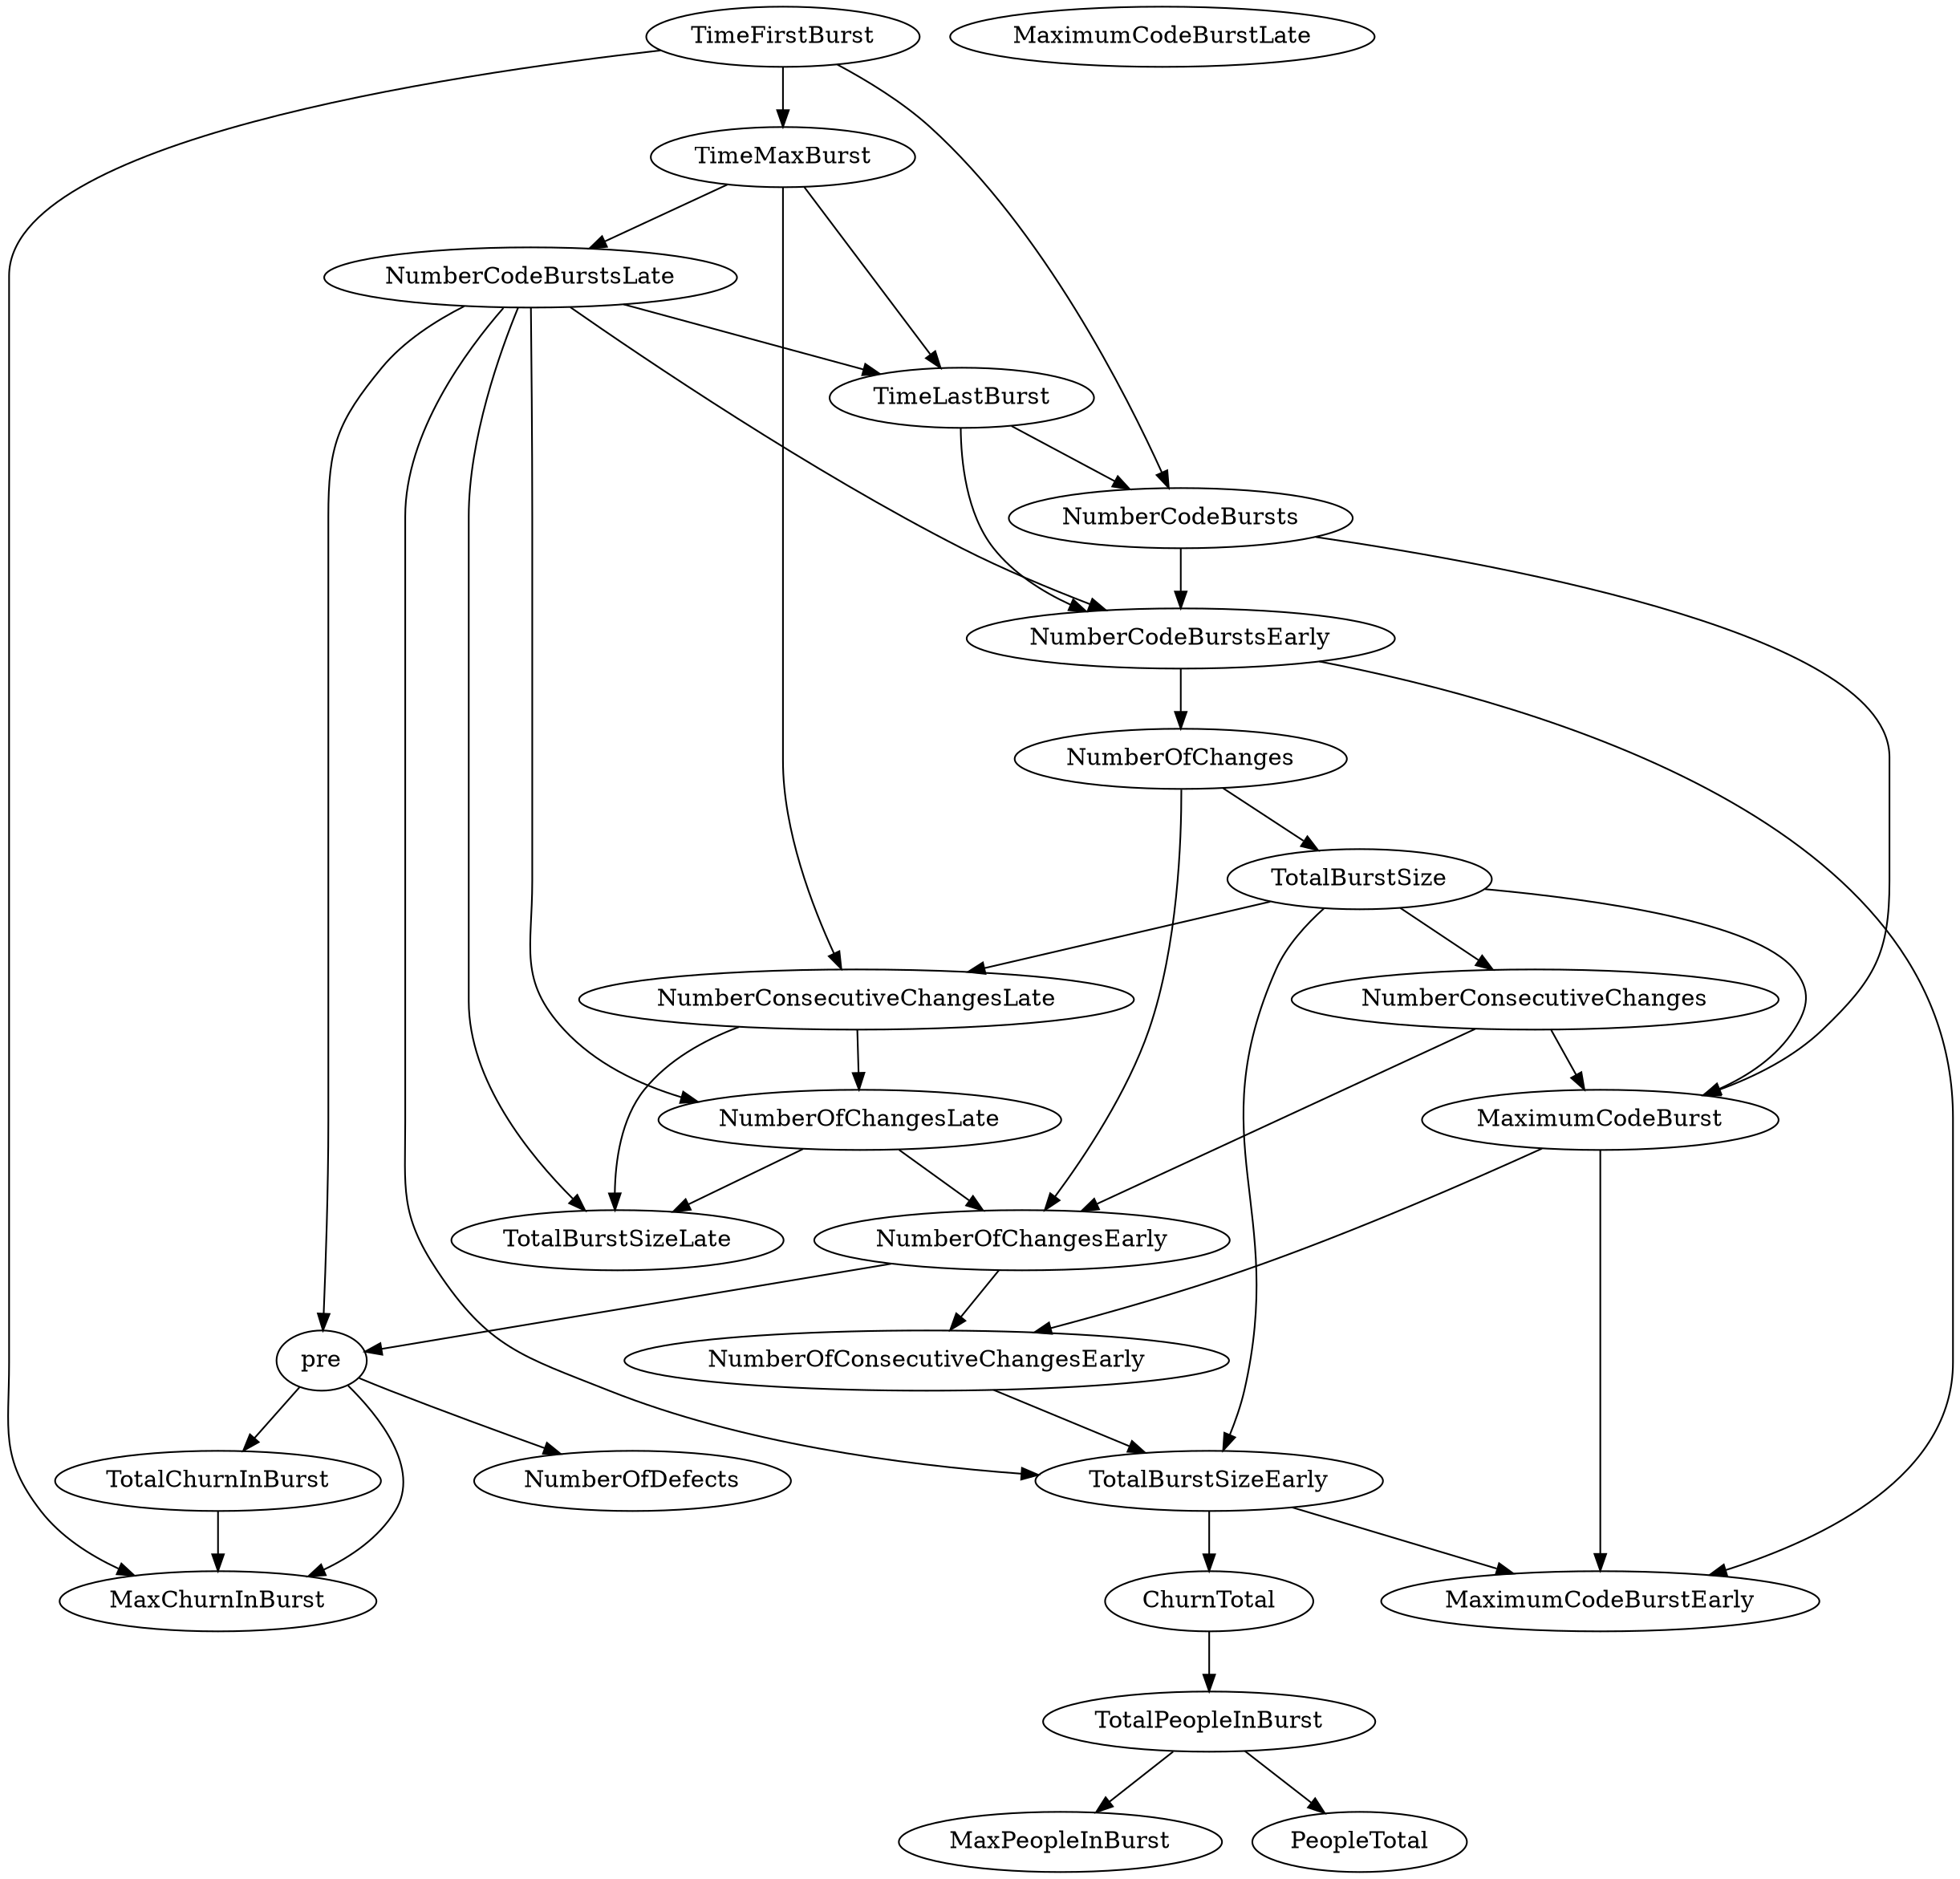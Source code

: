 digraph {
   TotalPeopleInBurst;
   MaximumCodeBurstLate;
   NumberOfChanges;
   MaxPeopleInBurst;
   TotalBurstSizeLate;
   NumberCodeBurstsLate;
   NumberOfChangesLate;
   NumberOfChangesEarly;
   MaxChurnInBurst;
   MaximumCodeBurstEarly;
   NumberCodeBurstsEarly;
   TimeFirstBurst;
   TotalChurnInBurst;
   ChurnTotal;
   MaximumCodeBurst;
   NumberOfConsecutiveChangesEarly;
   NumberConsecutiveChangesLate;
   TotalBurstSizeEarly;
   TotalBurstSize;
   TimeMaxBurst;
   NumberConsecutiveChanges;
   TimeLastBurst;
   NumberCodeBursts;
   PeopleTotal;
   pre;
   NumberOfDefects;
   TotalPeopleInBurst -> MaxPeopleInBurst;
   TotalPeopleInBurst -> PeopleTotal;
   NumberOfChanges -> NumberOfChangesEarly;
   NumberOfChanges -> TotalBurstSize;
   NumberCodeBurstsLate -> TotalBurstSizeLate;
   NumberCodeBurstsLate -> NumberOfChangesLate;
   NumberCodeBurstsLate -> NumberCodeBurstsEarly;
   NumberCodeBurstsLate -> TotalBurstSizeEarly;
   NumberCodeBurstsLate -> TimeLastBurst;
   NumberCodeBurstsLate -> pre;
   NumberOfChangesLate -> TotalBurstSizeLate;
   NumberOfChangesLate -> NumberOfChangesEarly;
   NumberOfChangesEarly -> NumberOfConsecutiveChangesEarly;
   NumberOfChangesEarly -> pre;
   NumberCodeBurstsEarly -> NumberOfChanges;
   NumberCodeBurstsEarly -> MaximumCodeBurstEarly;
   TimeFirstBurst -> MaxChurnInBurst;
   TimeFirstBurst -> TimeMaxBurst;
   TimeFirstBurst -> NumberCodeBursts;
   TotalChurnInBurst -> MaxChurnInBurst;
   ChurnTotal -> TotalPeopleInBurst;
   MaximumCodeBurst -> MaximumCodeBurstEarly;
   MaximumCodeBurst -> NumberOfConsecutiveChangesEarly;
   NumberOfConsecutiveChangesEarly -> TotalBurstSizeEarly;
   NumberConsecutiveChangesLate -> TotalBurstSizeLate;
   NumberConsecutiveChangesLate -> NumberOfChangesLate;
   TotalBurstSizeEarly -> MaximumCodeBurstEarly;
   TotalBurstSizeEarly -> ChurnTotal;
   TotalBurstSize -> MaximumCodeBurst;
   TotalBurstSize -> NumberConsecutiveChangesLate;
   TotalBurstSize -> TotalBurstSizeEarly;
   TotalBurstSize -> NumberConsecutiveChanges;
   TimeMaxBurst -> NumberCodeBurstsLate;
   TimeMaxBurst -> NumberConsecutiveChangesLate;
   TimeMaxBurst -> TimeLastBurst;
   NumberConsecutiveChanges -> NumberOfChangesEarly;
   NumberConsecutiveChanges -> MaximumCodeBurst;
   TimeLastBurst -> NumberCodeBurstsEarly;
   TimeLastBurst -> NumberCodeBursts;
   NumberCodeBursts -> NumberCodeBurstsEarly;
   NumberCodeBursts -> MaximumCodeBurst;
   pre -> MaxChurnInBurst;
   pre -> TotalChurnInBurst;
   pre -> NumberOfDefects;
}
